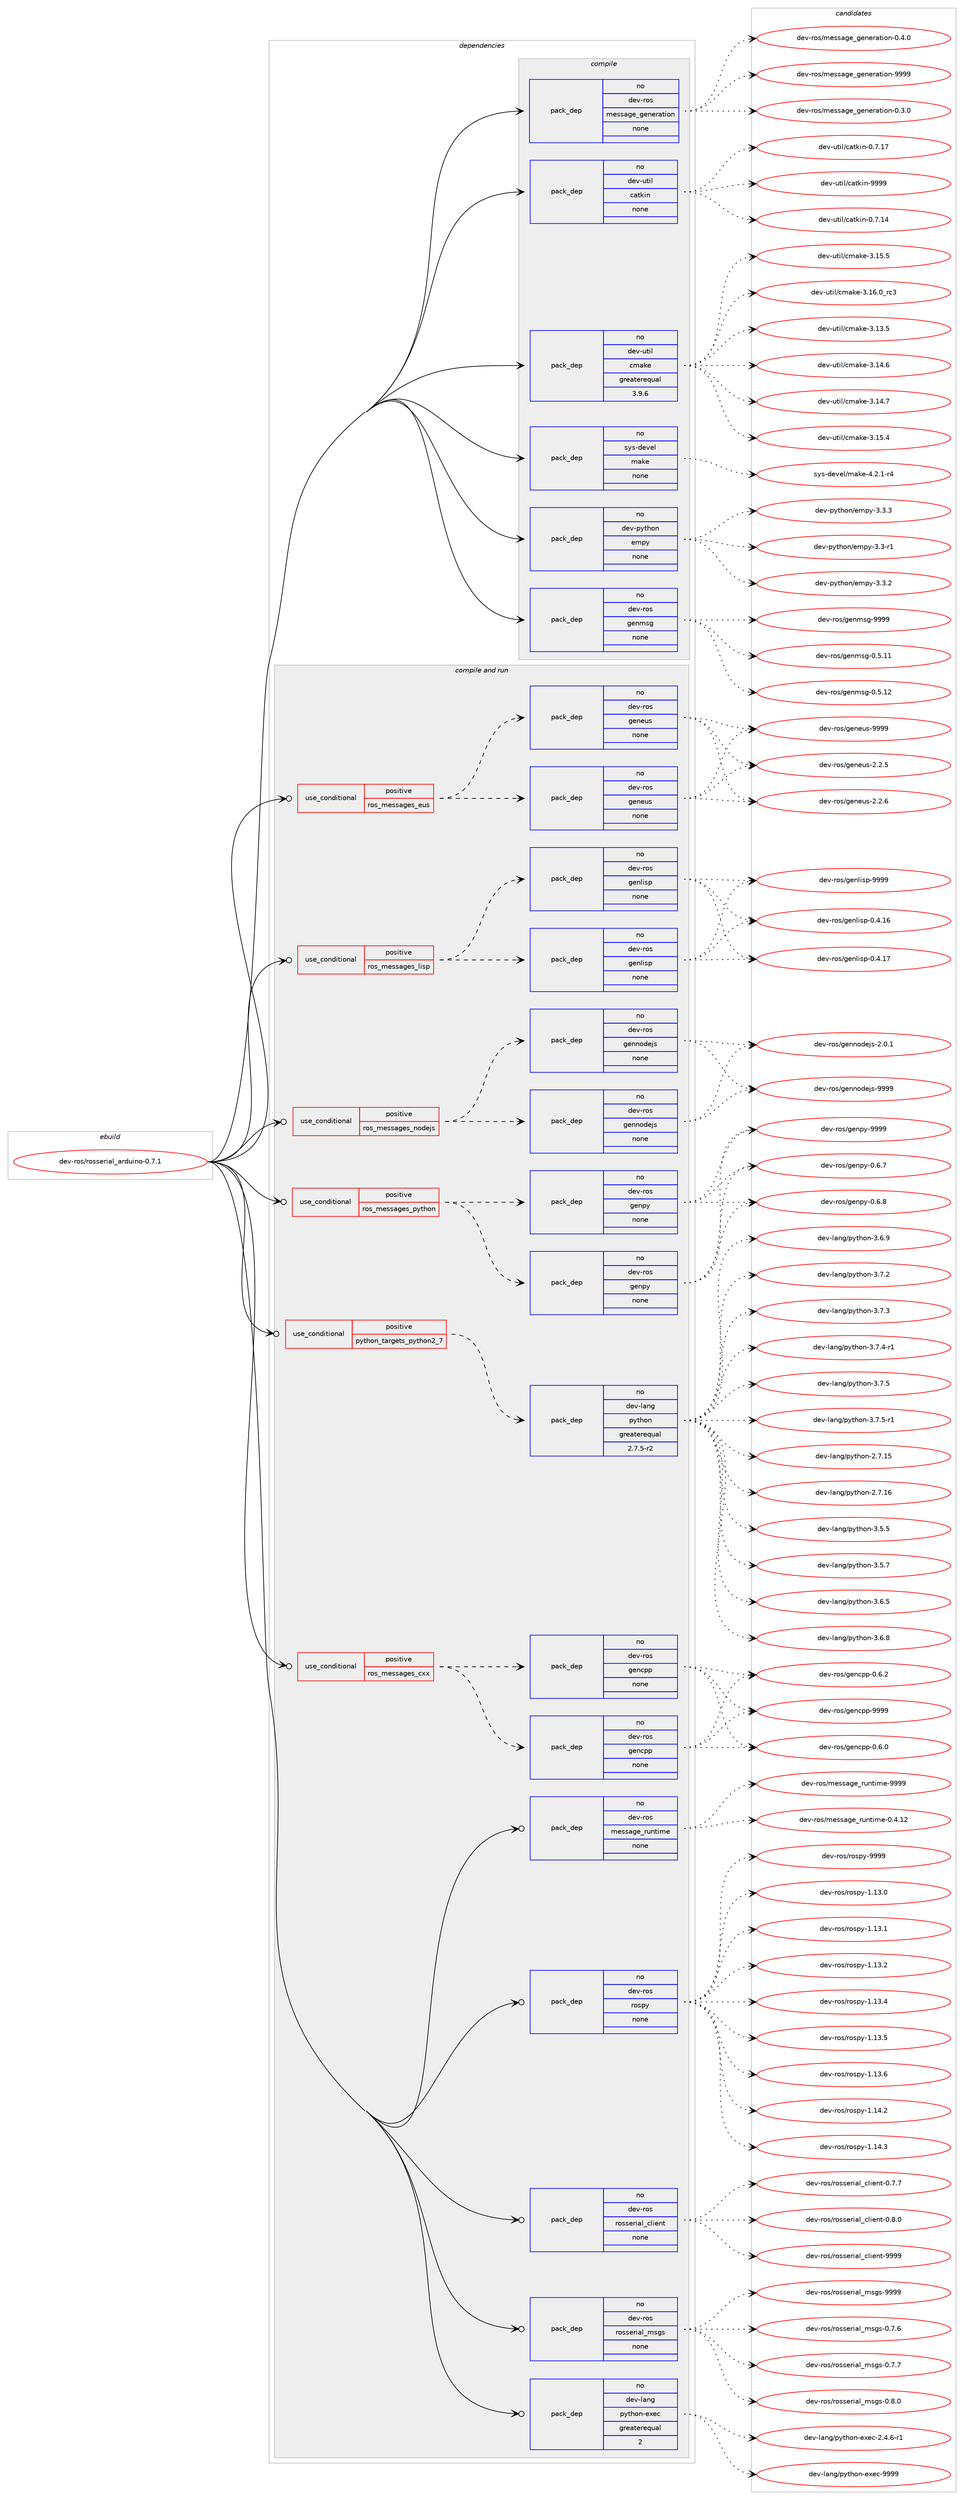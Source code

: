 digraph prolog {

# *************
# Graph options
# *************

newrank=true;
concentrate=true;
compound=true;
graph [rankdir=LR,fontname=Helvetica,fontsize=10,ranksep=1.5];#, ranksep=2.5, nodesep=0.2];
edge  [arrowhead=vee];
node  [fontname=Helvetica,fontsize=10];

# **********
# The ebuild
# **********

subgraph cluster_leftcol {
color=gray;
rank=same;
label=<<i>ebuild</i>>;
id [label="dev-ros/rosserial_arduino-0.7.1", color=red, width=4, href="../dev-ros/rosserial_arduino-0.7.1.svg"];
}

# ****************
# The dependencies
# ****************

subgraph cluster_midcol {
color=gray;
label=<<i>dependencies</i>>;
subgraph cluster_compile {
fillcolor="#eeeeee";
style=filled;
label=<<i>compile</i>>;
subgraph pack496307 {
dependency663172 [label=<<TABLE BORDER="0" CELLBORDER="1" CELLSPACING="0" CELLPADDING="4" WIDTH="220"><TR><TD ROWSPAN="6" CELLPADDING="30">pack_dep</TD></TR><TR><TD WIDTH="110">no</TD></TR><TR><TD>dev-python</TD></TR><TR><TD>empy</TD></TR><TR><TD>none</TD></TR><TR><TD></TD></TR></TABLE>>, shape=none, color=blue];
}
id:e -> dependency663172:w [weight=20,style="solid",arrowhead="vee"];
subgraph pack496308 {
dependency663173 [label=<<TABLE BORDER="0" CELLBORDER="1" CELLSPACING="0" CELLPADDING="4" WIDTH="220"><TR><TD ROWSPAN="6" CELLPADDING="30">pack_dep</TD></TR><TR><TD WIDTH="110">no</TD></TR><TR><TD>dev-ros</TD></TR><TR><TD>genmsg</TD></TR><TR><TD>none</TD></TR><TR><TD></TD></TR></TABLE>>, shape=none, color=blue];
}
id:e -> dependency663173:w [weight=20,style="solid",arrowhead="vee"];
subgraph pack496309 {
dependency663174 [label=<<TABLE BORDER="0" CELLBORDER="1" CELLSPACING="0" CELLPADDING="4" WIDTH="220"><TR><TD ROWSPAN="6" CELLPADDING="30">pack_dep</TD></TR><TR><TD WIDTH="110">no</TD></TR><TR><TD>dev-ros</TD></TR><TR><TD>message_generation</TD></TR><TR><TD>none</TD></TR><TR><TD></TD></TR></TABLE>>, shape=none, color=blue];
}
id:e -> dependency663174:w [weight=20,style="solid",arrowhead="vee"];
subgraph pack496310 {
dependency663175 [label=<<TABLE BORDER="0" CELLBORDER="1" CELLSPACING="0" CELLPADDING="4" WIDTH="220"><TR><TD ROWSPAN="6" CELLPADDING="30">pack_dep</TD></TR><TR><TD WIDTH="110">no</TD></TR><TR><TD>dev-util</TD></TR><TR><TD>catkin</TD></TR><TR><TD>none</TD></TR><TR><TD></TD></TR></TABLE>>, shape=none, color=blue];
}
id:e -> dependency663175:w [weight=20,style="solid",arrowhead="vee"];
subgraph pack496311 {
dependency663176 [label=<<TABLE BORDER="0" CELLBORDER="1" CELLSPACING="0" CELLPADDING="4" WIDTH="220"><TR><TD ROWSPAN="6" CELLPADDING="30">pack_dep</TD></TR><TR><TD WIDTH="110">no</TD></TR><TR><TD>dev-util</TD></TR><TR><TD>cmake</TD></TR><TR><TD>greaterequal</TD></TR><TR><TD>3.9.6</TD></TR></TABLE>>, shape=none, color=blue];
}
id:e -> dependency663176:w [weight=20,style="solid",arrowhead="vee"];
subgraph pack496312 {
dependency663177 [label=<<TABLE BORDER="0" CELLBORDER="1" CELLSPACING="0" CELLPADDING="4" WIDTH="220"><TR><TD ROWSPAN="6" CELLPADDING="30">pack_dep</TD></TR><TR><TD WIDTH="110">no</TD></TR><TR><TD>sys-devel</TD></TR><TR><TD>make</TD></TR><TR><TD>none</TD></TR><TR><TD></TD></TR></TABLE>>, shape=none, color=blue];
}
id:e -> dependency663177:w [weight=20,style="solid",arrowhead="vee"];
}
subgraph cluster_compileandrun {
fillcolor="#eeeeee";
style=filled;
label=<<i>compile and run</i>>;
subgraph cond154959 {
dependency663178 [label=<<TABLE BORDER="0" CELLBORDER="1" CELLSPACING="0" CELLPADDING="4"><TR><TD ROWSPAN="3" CELLPADDING="10">use_conditional</TD></TR><TR><TD>positive</TD></TR><TR><TD>python_targets_python2_7</TD></TR></TABLE>>, shape=none, color=red];
subgraph pack496313 {
dependency663179 [label=<<TABLE BORDER="0" CELLBORDER="1" CELLSPACING="0" CELLPADDING="4" WIDTH="220"><TR><TD ROWSPAN="6" CELLPADDING="30">pack_dep</TD></TR><TR><TD WIDTH="110">no</TD></TR><TR><TD>dev-lang</TD></TR><TR><TD>python</TD></TR><TR><TD>greaterequal</TD></TR><TR><TD>2.7.5-r2</TD></TR></TABLE>>, shape=none, color=blue];
}
dependency663178:e -> dependency663179:w [weight=20,style="dashed",arrowhead="vee"];
}
id:e -> dependency663178:w [weight=20,style="solid",arrowhead="odotvee"];
subgraph cond154960 {
dependency663180 [label=<<TABLE BORDER="0" CELLBORDER="1" CELLSPACING="0" CELLPADDING="4"><TR><TD ROWSPAN="3" CELLPADDING="10">use_conditional</TD></TR><TR><TD>positive</TD></TR><TR><TD>ros_messages_cxx</TD></TR></TABLE>>, shape=none, color=red];
subgraph pack496314 {
dependency663181 [label=<<TABLE BORDER="0" CELLBORDER="1" CELLSPACING="0" CELLPADDING="4" WIDTH="220"><TR><TD ROWSPAN="6" CELLPADDING="30">pack_dep</TD></TR><TR><TD WIDTH="110">no</TD></TR><TR><TD>dev-ros</TD></TR><TR><TD>gencpp</TD></TR><TR><TD>none</TD></TR><TR><TD></TD></TR></TABLE>>, shape=none, color=blue];
}
dependency663180:e -> dependency663181:w [weight=20,style="dashed",arrowhead="vee"];
subgraph pack496315 {
dependency663182 [label=<<TABLE BORDER="0" CELLBORDER="1" CELLSPACING="0" CELLPADDING="4" WIDTH="220"><TR><TD ROWSPAN="6" CELLPADDING="30">pack_dep</TD></TR><TR><TD WIDTH="110">no</TD></TR><TR><TD>dev-ros</TD></TR><TR><TD>gencpp</TD></TR><TR><TD>none</TD></TR><TR><TD></TD></TR></TABLE>>, shape=none, color=blue];
}
dependency663180:e -> dependency663182:w [weight=20,style="dashed",arrowhead="vee"];
}
id:e -> dependency663180:w [weight=20,style="solid",arrowhead="odotvee"];
subgraph cond154961 {
dependency663183 [label=<<TABLE BORDER="0" CELLBORDER="1" CELLSPACING="0" CELLPADDING="4"><TR><TD ROWSPAN="3" CELLPADDING="10">use_conditional</TD></TR><TR><TD>positive</TD></TR><TR><TD>ros_messages_eus</TD></TR></TABLE>>, shape=none, color=red];
subgraph pack496316 {
dependency663184 [label=<<TABLE BORDER="0" CELLBORDER="1" CELLSPACING="0" CELLPADDING="4" WIDTH="220"><TR><TD ROWSPAN="6" CELLPADDING="30">pack_dep</TD></TR><TR><TD WIDTH="110">no</TD></TR><TR><TD>dev-ros</TD></TR><TR><TD>geneus</TD></TR><TR><TD>none</TD></TR><TR><TD></TD></TR></TABLE>>, shape=none, color=blue];
}
dependency663183:e -> dependency663184:w [weight=20,style="dashed",arrowhead="vee"];
subgraph pack496317 {
dependency663185 [label=<<TABLE BORDER="0" CELLBORDER="1" CELLSPACING="0" CELLPADDING="4" WIDTH="220"><TR><TD ROWSPAN="6" CELLPADDING="30">pack_dep</TD></TR><TR><TD WIDTH="110">no</TD></TR><TR><TD>dev-ros</TD></TR><TR><TD>geneus</TD></TR><TR><TD>none</TD></TR><TR><TD></TD></TR></TABLE>>, shape=none, color=blue];
}
dependency663183:e -> dependency663185:w [weight=20,style="dashed",arrowhead="vee"];
}
id:e -> dependency663183:w [weight=20,style="solid",arrowhead="odotvee"];
subgraph cond154962 {
dependency663186 [label=<<TABLE BORDER="0" CELLBORDER="1" CELLSPACING="0" CELLPADDING="4"><TR><TD ROWSPAN="3" CELLPADDING="10">use_conditional</TD></TR><TR><TD>positive</TD></TR><TR><TD>ros_messages_lisp</TD></TR></TABLE>>, shape=none, color=red];
subgraph pack496318 {
dependency663187 [label=<<TABLE BORDER="0" CELLBORDER="1" CELLSPACING="0" CELLPADDING="4" WIDTH="220"><TR><TD ROWSPAN="6" CELLPADDING="30">pack_dep</TD></TR><TR><TD WIDTH="110">no</TD></TR><TR><TD>dev-ros</TD></TR><TR><TD>genlisp</TD></TR><TR><TD>none</TD></TR><TR><TD></TD></TR></TABLE>>, shape=none, color=blue];
}
dependency663186:e -> dependency663187:w [weight=20,style="dashed",arrowhead="vee"];
subgraph pack496319 {
dependency663188 [label=<<TABLE BORDER="0" CELLBORDER="1" CELLSPACING="0" CELLPADDING="4" WIDTH="220"><TR><TD ROWSPAN="6" CELLPADDING="30">pack_dep</TD></TR><TR><TD WIDTH="110">no</TD></TR><TR><TD>dev-ros</TD></TR><TR><TD>genlisp</TD></TR><TR><TD>none</TD></TR><TR><TD></TD></TR></TABLE>>, shape=none, color=blue];
}
dependency663186:e -> dependency663188:w [weight=20,style="dashed",arrowhead="vee"];
}
id:e -> dependency663186:w [weight=20,style="solid",arrowhead="odotvee"];
subgraph cond154963 {
dependency663189 [label=<<TABLE BORDER="0" CELLBORDER="1" CELLSPACING="0" CELLPADDING="4"><TR><TD ROWSPAN="3" CELLPADDING="10">use_conditional</TD></TR><TR><TD>positive</TD></TR><TR><TD>ros_messages_nodejs</TD></TR></TABLE>>, shape=none, color=red];
subgraph pack496320 {
dependency663190 [label=<<TABLE BORDER="0" CELLBORDER="1" CELLSPACING="0" CELLPADDING="4" WIDTH="220"><TR><TD ROWSPAN="6" CELLPADDING="30">pack_dep</TD></TR><TR><TD WIDTH="110">no</TD></TR><TR><TD>dev-ros</TD></TR><TR><TD>gennodejs</TD></TR><TR><TD>none</TD></TR><TR><TD></TD></TR></TABLE>>, shape=none, color=blue];
}
dependency663189:e -> dependency663190:w [weight=20,style="dashed",arrowhead="vee"];
subgraph pack496321 {
dependency663191 [label=<<TABLE BORDER="0" CELLBORDER="1" CELLSPACING="0" CELLPADDING="4" WIDTH="220"><TR><TD ROWSPAN="6" CELLPADDING="30">pack_dep</TD></TR><TR><TD WIDTH="110">no</TD></TR><TR><TD>dev-ros</TD></TR><TR><TD>gennodejs</TD></TR><TR><TD>none</TD></TR><TR><TD></TD></TR></TABLE>>, shape=none, color=blue];
}
dependency663189:e -> dependency663191:w [weight=20,style="dashed",arrowhead="vee"];
}
id:e -> dependency663189:w [weight=20,style="solid",arrowhead="odotvee"];
subgraph cond154964 {
dependency663192 [label=<<TABLE BORDER="0" CELLBORDER="1" CELLSPACING="0" CELLPADDING="4"><TR><TD ROWSPAN="3" CELLPADDING="10">use_conditional</TD></TR><TR><TD>positive</TD></TR><TR><TD>ros_messages_python</TD></TR></TABLE>>, shape=none, color=red];
subgraph pack496322 {
dependency663193 [label=<<TABLE BORDER="0" CELLBORDER="1" CELLSPACING="0" CELLPADDING="4" WIDTH="220"><TR><TD ROWSPAN="6" CELLPADDING="30">pack_dep</TD></TR><TR><TD WIDTH="110">no</TD></TR><TR><TD>dev-ros</TD></TR><TR><TD>genpy</TD></TR><TR><TD>none</TD></TR><TR><TD></TD></TR></TABLE>>, shape=none, color=blue];
}
dependency663192:e -> dependency663193:w [weight=20,style="dashed",arrowhead="vee"];
subgraph pack496323 {
dependency663194 [label=<<TABLE BORDER="0" CELLBORDER="1" CELLSPACING="0" CELLPADDING="4" WIDTH="220"><TR><TD ROWSPAN="6" CELLPADDING="30">pack_dep</TD></TR><TR><TD WIDTH="110">no</TD></TR><TR><TD>dev-ros</TD></TR><TR><TD>genpy</TD></TR><TR><TD>none</TD></TR><TR><TD></TD></TR></TABLE>>, shape=none, color=blue];
}
dependency663192:e -> dependency663194:w [weight=20,style="dashed",arrowhead="vee"];
}
id:e -> dependency663192:w [weight=20,style="solid",arrowhead="odotvee"];
subgraph pack496324 {
dependency663195 [label=<<TABLE BORDER="0" CELLBORDER="1" CELLSPACING="0" CELLPADDING="4" WIDTH="220"><TR><TD ROWSPAN="6" CELLPADDING="30">pack_dep</TD></TR><TR><TD WIDTH="110">no</TD></TR><TR><TD>dev-lang</TD></TR><TR><TD>python-exec</TD></TR><TR><TD>greaterequal</TD></TR><TR><TD>2</TD></TR></TABLE>>, shape=none, color=blue];
}
id:e -> dependency663195:w [weight=20,style="solid",arrowhead="odotvee"];
subgraph pack496325 {
dependency663196 [label=<<TABLE BORDER="0" CELLBORDER="1" CELLSPACING="0" CELLPADDING="4" WIDTH="220"><TR><TD ROWSPAN="6" CELLPADDING="30">pack_dep</TD></TR><TR><TD WIDTH="110">no</TD></TR><TR><TD>dev-ros</TD></TR><TR><TD>message_runtime</TD></TR><TR><TD>none</TD></TR><TR><TD></TD></TR></TABLE>>, shape=none, color=blue];
}
id:e -> dependency663196:w [weight=20,style="solid",arrowhead="odotvee"];
subgraph pack496326 {
dependency663197 [label=<<TABLE BORDER="0" CELLBORDER="1" CELLSPACING="0" CELLPADDING="4" WIDTH="220"><TR><TD ROWSPAN="6" CELLPADDING="30">pack_dep</TD></TR><TR><TD WIDTH="110">no</TD></TR><TR><TD>dev-ros</TD></TR><TR><TD>rospy</TD></TR><TR><TD>none</TD></TR><TR><TD></TD></TR></TABLE>>, shape=none, color=blue];
}
id:e -> dependency663197:w [weight=20,style="solid",arrowhead="odotvee"];
subgraph pack496327 {
dependency663198 [label=<<TABLE BORDER="0" CELLBORDER="1" CELLSPACING="0" CELLPADDING="4" WIDTH="220"><TR><TD ROWSPAN="6" CELLPADDING="30">pack_dep</TD></TR><TR><TD WIDTH="110">no</TD></TR><TR><TD>dev-ros</TD></TR><TR><TD>rosserial_client</TD></TR><TR><TD>none</TD></TR><TR><TD></TD></TR></TABLE>>, shape=none, color=blue];
}
id:e -> dependency663198:w [weight=20,style="solid",arrowhead="odotvee"];
subgraph pack496328 {
dependency663199 [label=<<TABLE BORDER="0" CELLBORDER="1" CELLSPACING="0" CELLPADDING="4" WIDTH="220"><TR><TD ROWSPAN="6" CELLPADDING="30">pack_dep</TD></TR><TR><TD WIDTH="110">no</TD></TR><TR><TD>dev-ros</TD></TR><TR><TD>rosserial_msgs</TD></TR><TR><TD>none</TD></TR><TR><TD></TD></TR></TABLE>>, shape=none, color=blue];
}
id:e -> dependency663199:w [weight=20,style="solid",arrowhead="odotvee"];
}
subgraph cluster_run {
fillcolor="#eeeeee";
style=filled;
label=<<i>run</i>>;
}
}

# **************
# The candidates
# **************

subgraph cluster_choices {
rank=same;
color=gray;
label=<<i>candidates</i>>;

subgraph choice496307 {
color=black;
nodesep=1;
choice1001011184511212111610411111047101109112121455146514511449 [label="dev-python/empy-3.3-r1", color=red, width=4,href="../dev-python/empy-3.3-r1.svg"];
choice1001011184511212111610411111047101109112121455146514650 [label="dev-python/empy-3.3.2", color=red, width=4,href="../dev-python/empy-3.3.2.svg"];
choice1001011184511212111610411111047101109112121455146514651 [label="dev-python/empy-3.3.3", color=red, width=4,href="../dev-python/empy-3.3.3.svg"];
dependency663172:e -> choice1001011184511212111610411111047101109112121455146514511449:w [style=dotted,weight="100"];
dependency663172:e -> choice1001011184511212111610411111047101109112121455146514650:w [style=dotted,weight="100"];
dependency663172:e -> choice1001011184511212111610411111047101109112121455146514651:w [style=dotted,weight="100"];
}
subgraph choice496308 {
color=black;
nodesep=1;
choice100101118451141111154710310111010911510345484653464949 [label="dev-ros/genmsg-0.5.11", color=red, width=4,href="../dev-ros/genmsg-0.5.11.svg"];
choice100101118451141111154710310111010911510345484653464950 [label="dev-ros/genmsg-0.5.12", color=red, width=4,href="../dev-ros/genmsg-0.5.12.svg"];
choice10010111845114111115471031011101091151034557575757 [label="dev-ros/genmsg-9999", color=red, width=4,href="../dev-ros/genmsg-9999.svg"];
dependency663173:e -> choice100101118451141111154710310111010911510345484653464949:w [style=dotted,weight="100"];
dependency663173:e -> choice100101118451141111154710310111010911510345484653464950:w [style=dotted,weight="100"];
dependency663173:e -> choice10010111845114111115471031011101091151034557575757:w [style=dotted,weight="100"];
}
subgraph choice496309 {
color=black;
nodesep=1;
choice1001011184511411111547109101115115971031019510310111010111497116105111110454846514648 [label="dev-ros/message_generation-0.3.0", color=red, width=4,href="../dev-ros/message_generation-0.3.0.svg"];
choice1001011184511411111547109101115115971031019510310111010111497116105111110454846524648 [label="dev-ros/message_generation-0.4.0", color=red, width=4,href="../dev-ros/message_generation-0.4.0.svg"];
choice10010111845114111115471091011151159710310195103101110101114971161051111104557575757 [label="dev-ros/message_generation-9999", color=red, width=4,href="../dev-ros/message_generation-9999.svg"];
dependency663174:e -> choice1001011184511411111547109101115115971031019510310111010111497116105111110454846514648:w [style=dotted,weight="100"];
dependency663174:e -> choice1001011184511411111547109101115115971031019510310111010111497116105111110454846524648:w [style=dotted,weight="100"];
dependency663174:e -> choice10010111845114111115471091011151159710310195103101110101114971161051111104557575757:w [style=dotted,weight="100"];
}
subgraph choice496310 {
color=black;
nodesep=1;
choice1001011184511711610510847999711610710511045484655464952 [label="dev-util/catkin-0.7.14", color=red, width=4,href="../dev-util/catkin-0.7.14.svg"];
choice1001011184511711610510847999711610710511045484655464955 [label="dev-util/catkin-0.7.17", color=red, width=4,href="../dev-util/catkin-0.7.17.svg"];
choice100101118451171161051084799971161071051104557575757 [label="dev-util/catkin-9999", color=red, width=4,href="../dev-util/catkin-9999.svg"];
dependency663175:e -> choice1001011184511711610510847999711610710511045484655464952:w [style=dotted,weight="100"];
dependency663175:e -> choice1001011184511711610510847999711610710511045484655464955:w [style=dotted,weight="100"];
dependency663175:e -> choice100101118451171161051084799971161071051104557575757:w [style=dotted,weight="100"];
}
subgraph choice496311 {
color=black;
nodesep=1;
choice1001011184511711610510847991099710710145514649514653 [label="dev-util/cmake-3.13.5", color=red, width=4,href="../dev-util/cmake-3.13.5.svg"];
choice1001011184511711610510847991099710710145514649524654 [label="dev-util/cmake-3.14.6", color=red, width=4,href="../dev-util/cmake-3.14.6.svg"];
choice1001011184511711610510847991099710710145514649524655 [label="dev-util/cmake-3.14.7", color=red, width=4,href="../dev-util/cmake-3.14.7.svg"];
choice1001011184511711610510847991099710710145514649534652 [label="dev-util/cmake-3.15.4", color=red, width=4,href="../dev-util/cmake-3.15.4.svg"];
choice1001011184511711610510847991099710710145514649534653 [label="dev-util/cmake-3.15.5", color=red, width=4,href="../dev-util/cmake-3.15.5.svg"];
choice1001011184511711610510847991099710710145514649544648951149951 [label="dev-util/cmake-3.16.0_rc3", color=red, width=4,href="../dev-util/cmake-3.16.0_rc3.svg"];
dependency663176:e -> choice1001011184511711610510847991099710710145514649514653:w [style=dotted,weight="100"];
dependency663176:e -> choice1001011184511711610510847991099710710145514649524654:w [style=dotted,weight="100"];
dependency663176:e -> choice1001011184511711610510847991099710710145514649524655:w [style=dotted,weight="100"];
dependency663176:e -> choice1001011184511711610510847991099710710145514649534652:w [style=dotted,weight="100"];
dependency663176:e -> choice1001011184511711610510847991099710710145514649534653:w [style=dotted,weight="100"];
dependency663176:e -> choice1001011184511711610510847991099710710145514649544648951149951:w [style=dotted,weight="100"];
}
subgraph choice496312 {
color=black;
nodesep=1;
choice1151211154510010111810110847109971071014552465046494511452 [label="sys-devel/make-4.2.1-r4", color=red, width=4,href="../sys-devel/make-4.2.1-r4.svg"];
dependency663177:e -> choice1151211154510010111810110847109971071014552465046494511452:w [style=dotted,weight="100"];
}
subgraph choice496313 {
color=black;
nodesep=1;
choice10010111845108971101034711212111610411111045504655464953 [label="dev-lang/python-2.7.15", color=red, width=4,href="../dev-lang/python-2.7.15.svg"];
choice10010111845108971101034711212111610411111045504655464954 [label="dev-lang/python-2.7.16", color=red, width=4,href="../dev-lang/python-2.7.16.svg"];
choice100101118451089711010347112121116104111110455146534653 [label="dev-lang/python-3.5.5", color=red, width=4,href="../dev-lang/python-3.5.5.svg"];
choice100101118451089711010347112121116104111110455146534655 [label="dev-lang/python-3.5.7", color=red, width=4,href="../dev-lang/python-3.5.7.svg"];
choice100101118451089711010347112121116104111110455146544653 [label="dev-lang/python-3.6.5", color=red, width=4,href="../dev-lang/python-3.6.5.svg"];
choice100101118451089711010347112121116104111110455146544656 [label="dev-lang/python-3.6.8", color=red, width=4,href="../dev-lang/python-3.6.8.svg"];
choice100101118451089711010347112121116104111110455146544657 [label="dev-lang/python-3.6.9", color=red, width=4,href="../dev-lang/python-3.6.9.svg"];
choice100101118451089711010347112121116104111110455146554650 [label="dev-lang/python-3.7.2", color=red, width=4,href="../dev-lang/python-3.7.2.svg"];
choice100101118451089711010347112121116104111110455146554651 [label="dev-lang/python-3.7.3", color=red, width=4,href="../dev-lang/python-3.7.3.svg"];
choice1001011184510897110103471121211161041111104551465546524511449 [label="dev-lang/python-3.7.4-r1", color=red, width=4,href="../dev-lang/python-3.7.4-r1.svg"];
choice100101118451089711010347112121116104111110455146554653 [label="dev-lang/python-3.7.5", color=red, width=4,href="../dev-lang/python-3.7.5.svg"];
choice1001011184510897110103471121211161041111104551465546534511449 [label="dev-lang/python-3.7.5-r1", color=red, width=4,href="../dev-lang/python-3.7.5-r1.svg"];
dependency663179:e -> choice10010111845108971101034711212111610411111045504655464953:w [style=dotted,weight="100"];
dependency663179:e -> choice10010111845108971101034711212111610411111045504655464954:w [style=dotted,weight="100"];
dependency663179:e -> choice100101118451089711010347112121116104111110455146534653:w [style=dotted,weight="100"];
dependency663179:e -> choice100101118451089711010347112121116104111110455146534655:w [style=dotted,weight="100"];
dependency663179:e -> choice100101118451089711010347112121116104111110455146544653:w [style=dotted,weight="100"];
dependency663179:e -> choice100101118451089711010347112121116104111110455146544656:w [style=dotted,weight="100"];
dependency663179:e -> choice100101118451089711010347112121116104111110455146544657:w [style=dotted,weight="100"];
dependency663179:e -> choice100101118451089711010347112121116104111110455146554650:w [style=dotted,weight="100"];
dependency663179:e -> choice100101118451089711010347112121116104111110455146554651:w [style=dotted,weight="100"];
dependency663179:e -> choice1001011184510897110103471121211161041111104551465546524511449:w [style=dotted,weight="100"];
dependency663179:e -> choice100101118451089711010347112121116104111110455146554653:w [style=dotted,weight="100"];
dependency663179:e -> choice1001011184510897110103471121211161041111104551465546534511449:w [style=dotted,weight="100"];
}
subgraph choice496314 {
color=black;
nodesep=1;
choice100101118451141111154710310111099112112454846544648 [label="dev-ros/gencpp-0.6.0", color=red, width=4,href="../dev-ros/gencpp-0.6.0.svg"];
choice100101118451141111154710310111099112112454846544650 [label="dev-ros/gencpp-0.6.2", color=red, width=4,href="../dev-ros/gencpp-0.6.2.svg"];
choice1001011184511411111547103101110991121124557575757 [label="dev-ros/gencpp-9999", color=red, width=4,href="../dev-ros/gencpp-9999.svg"];
dependency663181:e -> choice100101118451141111154710310111099112112454846544648:w [style=dotted,weight="100"];
dependency663181:e -> choice100101118451141111154710310111099112112454846544650:w [style=dotted,weight="100"];
dependency663181:e -> choice1001011184511411111547103101110991121124557575757:w [style=dotted,weight="100"];
}
subgraph choice496315 {
color=black;
nodesep=1;
choice100101118451141111154710310111099112112454846544648 [label="dev-ros/gencpp-0.6.0", color=red, width=4,href="../dev-ros/gencpp-0.6.0.svg"];
choice100101118451141111154710310111099112112454846544650 [label="dev-ros/gencpp-0.6.2", color=red, width=4,href="../dev-ros/gencpp-0.6.2.svg"];
choice1001011184511411111547103101110991121124557575757 [label="dev-ros/gencpp-9999", color=red, width=4,href="../dev-ros/gencpp-9999.svg"];
dependency663182:e -> choice100101118451141111154710310111099112112454846544648:w [style=dotted,weight="100"];
dependency663182:e -> choice100101118451141111154710310111099112112454846544650:w [style=dotted,weight="100"];
dependency663182:e -> choice1001011184511411111547103101110991121124557575757:w [style=dotted,weight="100"];
}
subgraph choice496316 {
color=black;
nodesep=1;
choice1001011184511411111547103101110101117115455046504653 [label="dev-ros/geneus-2.2.5", color=red, width=4,href="../dev-ros/geneus-2.2.5.svg"];
choice1001011184511411111547103101110101117115455046504654 [label="dev-ros/geneus-2.2.6", color=red, width=4,href="../dev-ros/geneus-2.2.6.svg"];
choice10010111845114111115471031011101011171154557575757 [label="dev-ros/geneus-9999", color=red, width=4,href="../dev-ros/geneus-9999.svg"];
dependency663184:e -> choice1001011184511411111547103101110101117115455046504653:w [style=dotted,weight="100"];
dependency663184:e -> choice1001011184511411111547103101110101117115455046504654:w [style=dotted,weight="100"];
dependency663184:e -> choice10010111845114111115471031011101011171154557575757:w [style=dotted,weight="100"];
}
subgraph choice496317 {
color=black;
nodesep=1;
choice1001011184511411111547103101110101117115455046504653 [label="dev-ros/geneus-2.2.5", color=red, width=4,href="../dev-ros/geneus-2.2.5.svg"];
choice1001011184511411111547103101110101117115455046504654 [label="dev-ros/geneus-2.2.6", color=red, width=4,href="../dev-ros/geneus-2.2.6.svg"];
choice10010111845114111115471031011101011171154557575757 [label="dev-ros/geneus-9999", color=red, width=4,href="../dev-ros/geneus-9999.svg"];
dependency663185:e -> choice1001011184511411111547103101110101117115455046504653:w [style=dotted,weight="100"];
dependency663185:e -> choice1001011184511411111547103101110101117115455046504654:w [style=dotted,weight="100"];
dependency663185:e -> choice10010111845114111115471031011101011171154557575757:w [style=dotted,weight="100"];
}
subgraph choice496318 {
color=black;
nodesep=1;
choice100101118451141111154710310111010810511511245484652464954 [label="dev-ros/genlisp-0.4.16", color=red, width=4,href="../dev-ros/genlisp-0.4.16.svg"];
choice100101118451141111154710310111010810511511245484652464955 [label="dev-ros/genlisp-0.4.17", color=red, width=4,href="../dev-ros/genlisp-0.4.17.svg"];
choice10010111845114111115471031011101081051151124557575757 [label="dev-ros/genlisp-9999", color=red, width=4,href="../dev-ros/genlisp-9999.svg"];
dependency663187:e -> choice100101118451141111154710310111010810511511245484652464954:w [style=dotted,weight="100"];
dependency663187:e -> choice100101118451141111154710310111010810511511245484652464955:w [style=dotted,weight="100"];
dependency663187:e -> choice10010111845114111115471031011101081051151124557575757:w [style=dotted,weight="100"];
}
subgraph choice496319 {
color=black;
nodesep=1;
choice100101118451141111154710310111010810511511245484652464954 [label="dev-ros/genlisp-0.4.16", color=red, width=4,href="../dev-ros/genlisp-0.4.16.svg"];
choice100101118451141111154710310111010810511511245484652464955 [label="dev-ros/genlisp-0.4.17", color=red, width=4,href="../dev-ros/genlisp-0.4.17.svg"];
choice10010111845114111115471031011101081051151124557575757 [label="dev-ros/genlisp-9999", color=red, width=4,href="../dev-ros/genlisp-9999.svg"];
dependency663188:e -> choice100101118451141111154710310111010810511511245484652464954:w [style=dotted,weight="100"];
dependency663188:e -> choice100101118451141111154710310111010810511511245484652464955:w [style=dotted,weight="100"];
dependency663188:e -> choice10010111845114111115471031011101081051151124557575757:w [style=dotted,weight="100"];
}
subgraph choice496320 {
color=black;
nodesep=1;
choice1001011184511411111547103101110110111100101106115455046484649 [label="dev-ros/gennodejs-2.0.1", color=red, width=4,href="../dev-ros/gennodejs-2.0.1.svg"];
choice10010111845114111115471031011101101111001011061154557575757 [label="dev-ros/gennodejs-9999", color=red, width=4,href="../dev-ros/gennodejs-9999.svg"];
dependency663190:e -> choice1001011184511411111547103101110110111100101106115455046484649:w [style=dotted,weight="100"];
dependency663190:e -> choice10010111845114111115471031011101101111001011061154557575757:w [style=dotted,weight="100"];
}
subgraph choice496321 {
color=black;
nodesep=1;
choice1001011184511411111547103101110110111100101106115455046484649 [label="dev-ros/gennodejs-2.0.1", color=red, width=4,href="../dev-ros/gennodejs-2.0.1.svg"];
choice10010111845114111115471031011101101111001011061154557575757 [label="dev-ros/gennodejs-9999", color=red, width=4,href="../dev-ros/gennodejs-9999.svg"];
dependency663191:e -> choice1001011184511411111547103101110110111100101106115455046484649:w [style=dotted,weight="100"];
dependency663191:e -> choice10010111845114111115471031011101101111001011061154557575757:w [style=dotted,weight="100"];
}
subgraph choice496322 {
color=black;
nodesep=1;
choice1001011184511411111547103101110112121454846544655 [label="dev-ros/genpy-0.6.7", color=red, width=4,href="../dev-ros/genpy-0.6.7.svg"];
choice1001011184511411111547103101110112121454846544656 [label="dev-ros/genpy-0.6.8", color=red, width=4,href="../dev-ros/genpy-0.6.8.svg"];
choice10010111845114111115471031011101121214557575757 [label="dev-ros/genpy-9999", color=red, width=4,href="../dev-ros/genpy-9999.svg"];
dependency663193:e -> choice1001011184511411111547103101110112121454846544655:w [style=dotted,weight="100"];
dependency663193:e -> choice1001011184511411111547103101110112121454846544656:w [style=dotted,weight="100"];
dependency663193:e -> choice10010111845114111115471031011101121214557575757:w [style=dotted,weight="100"];
}
subgraph choice496323 {
color=black;
nodesep=1;
choice1001011184511411111547103101110112121454846544655 [label="dev-ros/genpy-0.6.7", color=red, width=4,href="../dev-ros/genpy-0.6.7.svg"];
choice1001011184511411111547103101110112121454846544656 [label="dev-ros/genpy-0.6.8", color=red, width=4,href="../dev-ros/genpy-0.6.8.svg"];
choice10010111845114111115471031011101121214557575757 [label="dev-ros/genpy-9999", color=red, width=4,href="../dev-ros/genpy-9999.svg"];
dependency663194:e -> choice1001011184511411111547103101110112121454846544655:w [style=dotted,weight="100"];
dependency663194:e -> choice1001011184511411111547103101110112121454846544656:w [style=dotted,weight="100"];
dependency663194:e -> choice10010111845114111115471031011101121214557575757:w [style=dotted,weight="100"];
}
subgraph choice496324 {
color=black;
nodesep=1;
choice10010111845108971101034711212111610411111045101120101994550465246544511449 [label="dev-lang/python-exec-2.4.6-r1", color=red, width=4,href="../dev-lang/python-exec-2.4.6-r1.svg"];
choice10010111845108971101034711212111610411111045101120101994557575757 [label="dev-lang/python-exec-9999", color=red, width=4,href="../dev-lang/python-exec-9999.svg"];
dependency663195:e -> choice10010111845108971101034711212111610411111045101120101994550465246544511449:w [style=dotted,weight="100"];
dependency663195:e -> choice10010111845108971101034711212111610411111045101120101994557575757:w [style=dotted,weight="100"];
}
subgraph choice496325 {
color=black;
nodesep=1;
choice1001011184511411111547109101115115971031019511411711011610510910145484652464950 [label="dev-ros/message_runtime-0.4.12", color=red, width=4,href="../dev-ros/message_runtime-0.4.12.svg"];
choice100101118451141111154710910111511597103101951141171101161051091014557575757 [label="dev-ros/message_runtime-9999", color=red, width=4,href="../dev-ros/message_runtime-9999.svg"];
dependency663196:e -> choice1001011184511411111547109101115115971031019511411711011610510910145484652464950:w [style=dotted,weight="100"];
dependency663196:e -> choice100101118451141111154710910111511597103101951141171101161051091014557575757:w [style=dotted,weight="100"];
}
subgraph choice496326 {
color=black;
nodesep=1;
choice100101118451141111154711411111511212145494649514648 [label="dev-ros/rospy-1.13.0", color=red, width=4,href="../dev-ros/rospy-1.13.0.svg"];
choice100101118451141111154711411111511212145494649514649 [label="dev-ros/rospy-1.13.1", color=red, width=4,href="../dev-ros/rospy-1.13.1.svg"];
choice100101118451141111154711411111511212145494649514650 [label="dev-ros/rospy-1.13.2", color=red, width=4,href="../dev-ros/rospy-1.13.2.svg"];
choice100101118451141111154711411111511212145494649514652 [label="dev-ros/rospy-1.13.4", color=red, width=4,href="../dev-ros/rospy-1.13.4.svg"];
choice100101118451141111154711411111511212145494649514653 [label="dev-ros/rospy-1.13.5", color=red, width=4,href="../dev-ros/rospy-1.13.5.svg"];
choice100101118451141111154711411111511212145494649514654 [label="dev-ros/rospy-1.13.6", color=red, width=4,href="../dev-ros/rospy-1.13.6.svg"];
choice100101118451141111154711411111511212145494649524650 [label="dev-ros/rospy-1.14.2", color=red, width=4,href="../dev-ros/rospy-1.14.2.svg"];
choice100101118451141111154711411111511212145494649524651 [label="dev-ros/rospy-1.14.3", color=red, width=4,href="../dev-ros/rospy-1.14.3.svg"];
choice10010111845114111115471141111151121214557575757 [label="dev-ros/rospy-9999", color=red, width=4,href="../dev-ros/rospy-9999.svg"];
dependency663197:e -> choice100101118451141111154711411111511212145494649514648:w [style=dotted,weight="100"];
dependency663197:e -> choice100101118451141111154711411111511212145494649514649:w [style=dotted,weight="100"];
dependency663197:e -> choice100101118451141111154711411111511212145494649514650:w [style=dotted,weight="100"];
dependency663197:e -> choice100101118451141111154711411111511212145494649514652:w [style=dotted,weight="100"];
dependency663197:e -> choice100101118451141111154711411111511212145494649514653:w [style=dotted,weight="100"];
dependency663197:e -> choice100101118451141111154711411111511212145494649514654:w [style=dotted,weight="100"];
dependency663197:e -> choice100101118451141111154711411111511212145494649524650:w [style=dotted,weight="100"];
dependency663197:e -> choice100101118451141111154711411111511212145494649524651:w [style=dotted,weight="100"];
dependency663197:e -> choice10010111845114111115471141111151121214557575757:w [style=dotted,weight="100"];
}
subgraph choice496327 {
color=black;
nodesep=1;
choice1001011184511411111547114111115115101114105971089599108105101110116454846554655 [label="dev-ros/rosserial_client-0.7.7", color=red, width=4,href="../dev-ros/rosserial_client-0.7.7.svg"];
choice1001011184511411111547114111115115101114105971089599108105101110116454846564648 [label="dev-ros/rosserial_client-0.8.0", color=red, width=4,href="../dev-ros/rosserial_client-0.8.0.svg"];
choice10010111845114111115471141111151151011141059710895991081051011101164557575757 [label="dev-ros/rosserial_client-9999", color=red, width=4,href="../dev-ros/rosserial_client-9999.svg"];
dependency663198:e -> choice1001011184511411111547114111115115101114105971089599108105101110116454846554655:w [style=dotted,weight="100"];
dependency663198:e -> choice1001011184511411111547114111115115101114105971089599108105101110116454846564648:w [style=dotted,weight="100"];
dependency663198:e -> choice10010111845114111115471141111151151011141059710895991081051011101164557575757:w [style=dotted,weight="100"];
}
subgraph choice496328 {
color=black;
nodesep=1;
choice10010111845114111115471141111151151011141059710895109115103115454846554654 [label="dev-ros/rosserial_msgs-0.7.6", color=red, width=4,href="../dev-ros/rosserial_msgs-0.7.6.svg"];
choice10010111845114111115471141111151151011141059710895109115103115454846554655 [label="dev-ros/rosserial_msgs-0.7.7", color=red, width=4,href="../dev-ros/rosserial_msgs-0.7.7.svg"];
choice10010111845114111115471141111151151011141059710895109115103115454846564648 [label="dev-ros/rosserial_msgs-0.8.0", color=red, width=4,href="../dev-ros/rosserial_msgs-0.8.0.svg"];
choice100101118451141111154711411111511510111410597108951091151031154557575757 [label="dev-ros/rosserial_msgs-9999", color=red, width=4,href="../dev-ros/rosserial_msgs-9999.svg"];
dependency663199:e -> choice10010111845114111115471141111151151011141059710895109115103115454846554654:w [style=dotted,weight="100"];
dependency663199:e -> choice10010111845114111115471141111151151011141059710895109115103115454846554655:w [style=dotted,weight="100"];
dependency663199:e -> choice10010111845114111115471141111151151011141059710895109115103115454846564648:w [style=dotted,weight="100"];
dependency663199:e -> choice100101118451141111154711411111511510111410597108951091151031154557575757:w [style=dotted,weight="100"];
}
}

}
